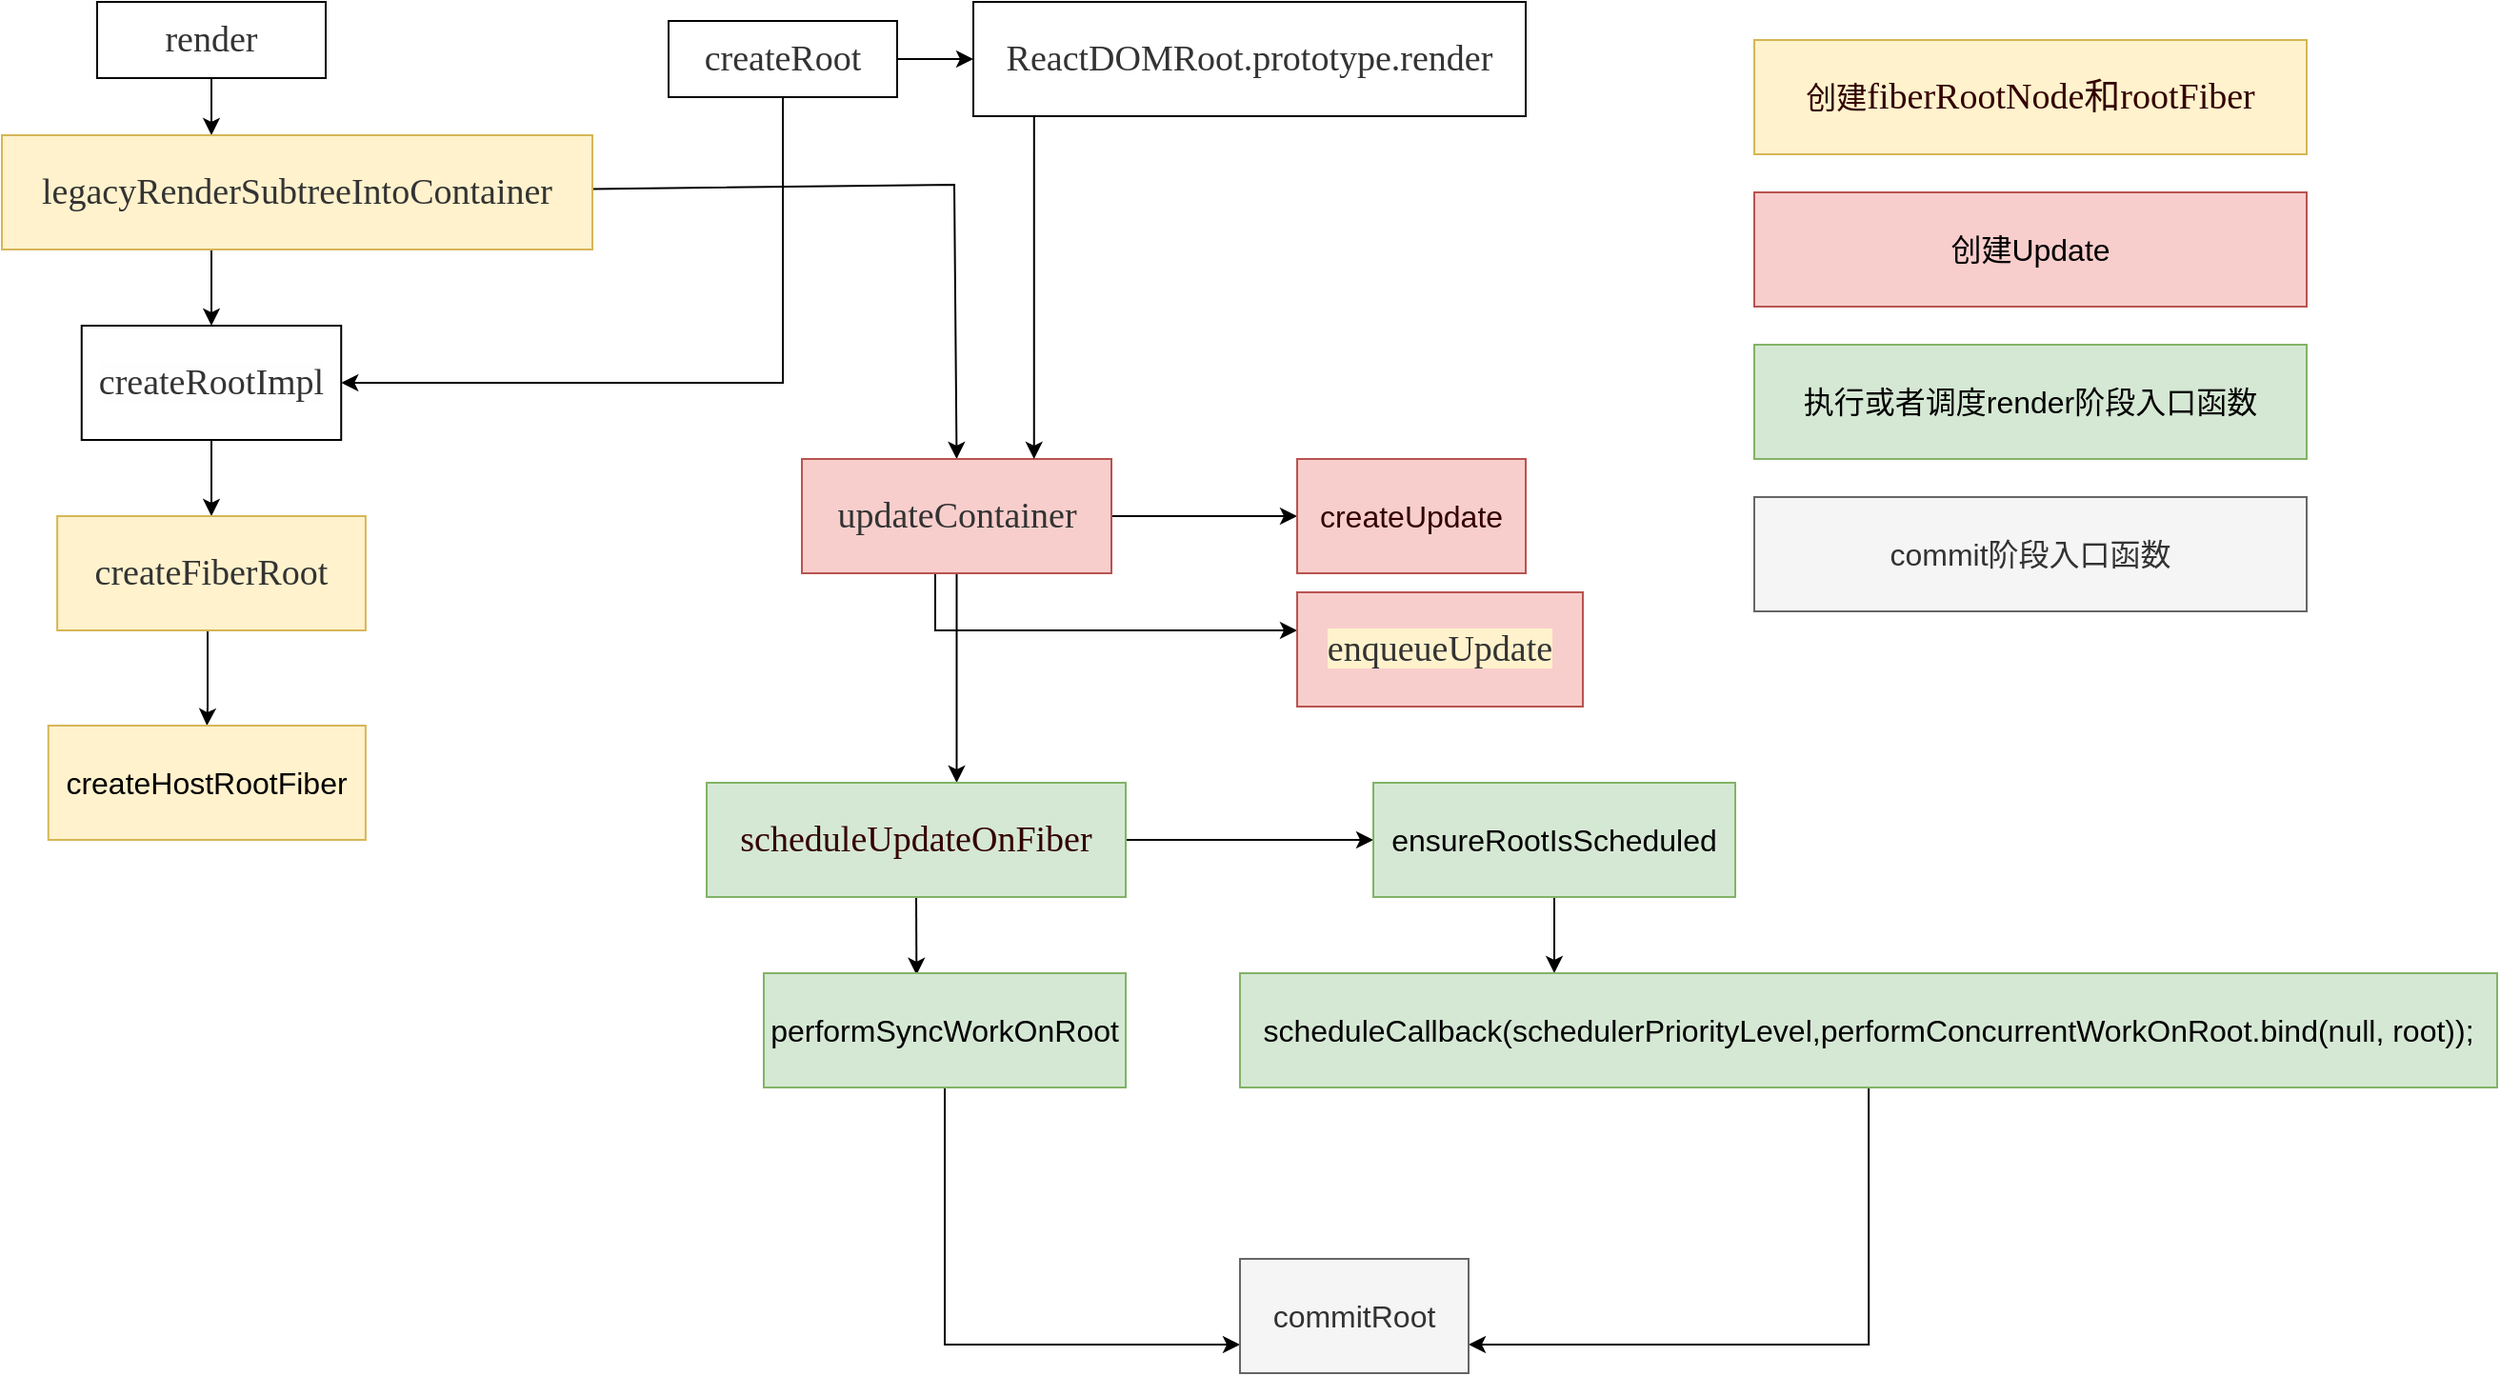 <mxfile version="14.0.1" type="github" pages="5">
  <diagram id="T-0TTRabOmarUsiCqBks" name="Page-1">
    <mxGraphModel dx="1671" dy="945" grid="1" gridSize="10" guides="1" tooltips="1" connect="1" arrows="1" fold="1" page="1" pageScale="1" pageWidth="827" pageHeight="1169" math="0" shadow="0">
      <root>
        <mxCell id="0" />
        <mxCell id="1" parent="0" />
        <mxCell id="knxrKgOrFJBOttm7FoQy-13" value="" style="edgeStyle=orthogonalEdgeStyle;rounded=0;orthogonalLoop=1;jettySize=auto;html=1;" parent="1" source="knxrKgOrFJBOttm7FoQy-11" target="knxrKgOrFJBOttm7FoQy-12" edge="1">
          <mxGeometry relative="1" as="geometry">
            <Array as="points">
              <mxPoint x="180" y="60" />
              <mxPoint x="180" y="60" />
            </Array>
          </mxGeometry>
        </mxCell>
        <mxCell id="knxrKgOrFJBOttm7FoQy-11" value="&lt;span style=&quot;color: rgb(51 , 51 , 51) ; font-family: &amp;#34;vollkorn&amp;#34; , &amp;#34;palatino&amp;#34; , &amp;#34;times&amp;#34; ; font-size: 19px ; text-align: justify ; background-color: rgb(255 , 255 , 255)&quot;&gt;render&lt;/span&gt;" style="rounded=0;whiteSpace=wrap;html=1;" parent="1" vertex="1">
          <mxGeometry x="120" y="10" width="120" height="40" as="geometry" />
        </mxCell>
        <mxCell id="knxrKgOrFJBOttm7FoQy-15" value="" style="edgeStyle=orthogonalEdgeStyle;rounded=0;orthogonalLoop=1;jettySize=auto;html=1;entryX=0.5;entryY=0;entryDx=0;entryDy=0;" parent="1" source="knxrKgOrFJBOttm7FoQy-12" target="knxrKgOrFJBOttm7FoQy-20" edge="1">
          <mxGeometry relative="1" as="geometry">
            <Array as="points">
              <mxPoint x="180" y="170" />
              <mxPoint x="180" y="170" />
            </Array>
            <mxPoint x="130" y="170" as="targetPoint" />
          </mxGeometry>
        </mxCell>
        <mxCell id="hX8fILmPGgHoR9EGwCuq-1" style="edgeStyle=none;rounded=0;orthogonalLoop=1;jettySize=auto;html=1;entryX=0.5;entryY=0;entryDx=0;entryDy=0;strokeWidth=1;fontSize=16;fontColor=#6666FF;" edge="1" parent="1" source="knxrKgOrFJBOttm7FoQy-12" target="knxrKgOrFJBOttm7FoQy-25">
          <mxGeometry relative="1" as="geometry">
            <Array as="points">
              <mxPoint x="570" y="106" />
            </Array>
          </mxGeometry>
        </mxCell>
        <mxCell id="knxrKgOrFJBOttm7FoQy-12" value="&lt;span style=&quot;color: rgb(51 , 51 , 51) ; font-family: &amp;#34;vollkorn&amp;#34; , &amp;#34;palatino&amp;#34; , &amp;#34;times&amp;#34; ; font-size: 19px ; text-align: justify ; background-color: rgb(255 , 242 , 204)&quot;&gt;legacyRenderSubtreeIntoContainer&lt;/span&gt;" style="whiteSpace=wrap;html=1;rounded=0;fillColor=#fff2cc;strokeColor=#d6b656;" parent="1" vertex="1">
          <mxGeometry x="70" y="80" width="310" height="60" as="geometry" />
        </mxCell>
        <mxCell id="tFmDYBe74tG5leE996ub-2" style="edgeStyle=none;rounded=0;orthogonalLoop=1;jettySize=auto;html=1;strokeWidth=1;fontSize=16;fontColor=#6666FF;exitX=0.5;exitY=1;exitDx=0;exitDy=0;entryX=0.5;entryY=0;entryDx=0;entryDy=0;" edge="1" parent="1" source="knxrKgOrFJBOttm7FoQy-20" target="knxrKgOrFJBOttm7FoQy-22">
          <mxGeometry relative="1" as="geometry">
            <mxPoint x="170" y="300" as="sourcePoint" />
            <mxPoint x="174" y="370" as="targetPoint" />
            <Array as="points" />
          </mxGeometry>
        </mxCell>
        <mxCell id="knxrKgOrFJBOttm7FoQy-20" value="&lt;span style=&quot;color: rgb(51, 51, 51); font-family: vollkorn, palatino, times; font-size: 19px; font-style: normal; font-weight: normal; letter-spacing: normal; text-align: justify; text-indent: 0px; text-transform: none; word-spacing: 0px; background-color: rgb(254, 254, 254); text-decoration: none; display: inline; float: none;&quot;&gt;createRootImpl&lt;/span&gt;" style="whiteSpace=wrap;html=1;rounded=0;" parent="1" vertex="1">
          <mxGeometry x="111.87" y="180" width="136.25" height="60" as="geometry" />
        </mxCell>
        <mxCell id="pNXK3rBJTafSsgdG6akQ-2" value="" style="edgeStyle=orthogonalEdgeStyle;rounded=0;orthogonalLoop=1;jettySize=auto;html=1;entryX=0.5;entryY=0;entryDx=0;entryDy=0;" edge="1" parent="1" source="knxrKgOrFJBOttm7FoQy-22" target="pNXK3rBJTafSsgdG6akQ-1">
          <mxGeometry relative="1" as="geometry">
            <mxPoint x="118.358" y="410" as="sourcePoint" />
            <Array as="points">
              <mxPoint x="178" y="380" />
              <mxPoint x="178" y="380" />
            </Array>
          </mxGeometry>
        </mxCell>
        <mxCell id="knxrKgOrFJBOttm7FoQy-22" value="&lt;span style=&quot;color: rgb(51 , 51 , 51) ; font-family: &amp;#34;vollkorn&amp;#34; , &amp;#34;palatino&amp;#34; , &amp;#34;times&amp;#34; ; font-size: 19px ; text-align: justify ; background-color: rgb(255 , 242 , 204)&quot;&gt;createFiberRoot&lt;/span&gt;" style="whiteSpace=wrap;html=1;rounded=0;fillColor=#fff2cc;strokeColor=#d6b656;" parent="1" vertex="1">
          <mxGeometry x="99.06" y="280" width="161.88" height="60" as="geometry" />
        </mxCell>
        <mxCell id="knxrKgOrFJBOttm7FoQy-28" value="" style="edgeStyle=orthogonalEdgeStyle;rounded=0;orthogonalLoop=1;jettySize=auto;html=1;" parent="1" source="knxrKgOrFJBOttm7FoQy-25" target="knxrKgOrFJBOttm7FoQy-27" edge="1">
          <mxGeometry relative="1" as="geometry">
            <Array as="points">
              <mxPoint x="560" y="340" />
            </Array>
          </mxGeometry>
        </mxCell>
        <mxCell id="knxrKgOrFJBOttm7FoQy-33" value="" style="edgeStyle=orthogonalEdgeStyle;rounded=0;orthogonalLoop=1;jettySize=auto;html=1;" parent="1" source="knxrKgOrFJBOttm7FoQy-25" target="knxrKgOrFJBOttm7FoQy-32" edge="1">
          <mxGeometry relative="1" as="geometry">
            <Array as="points">
              <mxPoint x="540" y="420" />
            </Array>
          </mxGeometry>
        </mxCell>
        <mxCell id="hX8fILmPGgHoR9EGwCuq-4" style="edgeStyle=none;rounded=0;orthogonalLoop=1;jettySize=auto;html=1;entryX=0;entryY=0.5;entryDx=0;entryDy=0;strokeWidth=1;fontSize=16;fontColor=#6666FF;" edge="1" parent="1" source="knxrKgOrFJBOttm7FoQy-25" target="hX8fILmPGgHoR9EGwCuq-3">
          <mxGeometry relative="1" as="geometry" />
        </mxCell>
        <mxCell id="knxrKgOrFJBOttm7FoQy-25" value="&lt;span style=&quot;color: rgb(51 , 51 , 51) ; font-family: &amp;#34;vollkorn&amp;#34; , &amp;#34;palatino&amp;#34; , &amp;#34;times&amp;#34; ; font-size: 19px ; font-style: normal ; font-weight: normal ; letter-spacing: normal ; text-align: justify ; text-indent: 0px ; text-transform: none ; word-spacing: 0px ; text-decoration: none ; display: inline ; float: none ; background-color: rgb(248 , 206 , 204)&quot;&gt;updateContainer&lt;/span&gt;" style="whiteSpace=wrap;html=1;rounded=0;fillColor=#f8cecc;strokeColor=#b85450;" parent="1" vertex="1">
          <mxGeometry x="490" y="250" width="162.5" height="60" as="geometry" />
        </mxCell>
        <mxCell id="knxrKgOrFJBOttm7FoQy-27" value="&lt;span style=&quot;color: rgb(51 , 51 , 51) ; font-family: &amp;#34;vollkorn&amp;#34; , &amp;#34;palatino&amp;#34; , &amp;#34;times&amp;#34; ; font-size: 19px ; text-align: justify ; background-color: rgb(255 , 242 , 204)&quot;&gt;enqueueUpdate&lt;/span&gt;" style="whiteSpace=wrap;html=1;rounded=0;fillColor=#f8cecc;strokeColor=#b85450;" parent="1" vertex="1">
          <mxGeometry x="750" y="320" width="150" height="60" as="geometry" />
        </mxCell>
        <mxCell id="knxrKgOrFJBOttm7FoQy-36" value="" style="edgeStyle=orthogonalEdgeStyle;rounded=0;orthogonalLoop=1;jettySize=auto;html=1;" parent="1" source="knxrKgOrFJBOttm7FoQy-30" target="knxrKgOrFJBOttm7FoQy-35" edge="1">
          <mxGeometry relative="1" as="geometry" />
        </mxCell>
        <mxCell id="tFmDYBe74tG5leE996ub-5" style="edgeStyle=none;rounded=0;orthogonalLoop=1;jettySize=auto;html=1;strokeWidth=1;fontSize=16;fontColor=#6666FF;entryX=1;entryY=0.5;entryDx=0;entryDy=0;" edge="1" parent="1" source="knxrKgOrFJBOttm7FoQy-30" target="knxrKgOrFJBOttm7FoQy-20">
          <mxGeometry relative="1" as="geometry">
            <mxPoint x="560.94" y="40" as="targetPoint" />
            <Array as="points">
              <mxPoint x="480" y="210" />
            </Array>
          </mxGeometry>
        </mxCell>
        <mxCell id="knxrKgOrFJBOttm7FoQy-30" value="&lt;span style=&quot;color: rgb(51 , 51 , 51) ; font-family: &amp;#34;vollkorn&amp;#34; , &amp;#34;palatino&amp;#34; , &amp;#34;times&amp;#34; ; font-size: 19px ; text-align: justify ; background-color: rgb(255 , 255 , 255)&quot;&gt;createRoot&lt;/span&gt;" style="rounded=0;whiteSpace=wrap;html=1;" parent="1" vertex="1">
          <mxGeometry x="420" y="20" width="120" height="40" as="geometry" />
        </mxCell>
        <mxCell id="zcelUr1XZiUG5QZzuq9t-4" value="" style="edgeStyle=orthogonalEdgeStyle;rounded=0;orthogonalLoop=1;jettySize=auto;html=1;" edge="1" parent="1" source="knxrKgOrFJBOttm7FoQy-32" target="zcelUr1XZiUG5QZzuq9t-3">
          <mxGeometry relative="1" as="geometry" />
        </mxCell>
        <mxCell id="eJVErmZc-hzEECCzXBHc-2" style="edgeStyle=none;rounded=0;orthogonalLoop=1;jettySize=auto;html=1;exitX=0.5;exitY=1;exitDx=0;exitDy=0;entryX=0.422;entryY=0.015;entryDx=0;entryDy=0;entryPerimeter=0;strokeWidth=1;fontSize=16;fontColor=#6666FF;" edge="1" parent="1" source="knxrKgOrFJBOttm7FoQy-32" target="zcelUr1XZiUG5QZzuq9t-1">
          <mxGeometry relative="1" as="geometry" />
        </mxCell>
        <mxCell id="knxrKgOrFJBOttm7FoQy-32" value="&lt;span style=&quot;font-family: &amp;#34;vollkorn&amp;#34; , &amp;#34;palatino&amp;#34; , &amp;#34;times&amp;#34; ; font-size: 19px ; text-align: justify ; background-color: rgb(213 , 232 , 212)&quot;&gt;&lt;font color=&quot;#330000&quot;&gt;scheduleUpdateOnFiber&lt;/font&gt;&lt;/span&gt;" style="whiteSpace=wrap;html=1;rounded=0;fillColor=#d5e8d4;strokeColor=#82b366;" parent="1" vertex="1">
          <mxGeometry x="440" y="420" width="220" height="60" as="geometry" />
        </mxCell>
        <mxCell id="knxrKgOrFJBOttm7FoQy-37" style="edgeStyle=orthogonalEdgeStyle;rounded=0;orthogonalLoop=1;jettySize=auto;html=1;exitX=0.5;exitY=1;exitDx=0;exitDy=0;entryX=0.75;entryY=0;entryDx=0;entryDy=0;" parent="1" source="knxrKgOrFJBOttm7FoQy-35" target="knxrKgOrFJBOttm7FoQy-25" edge="1">
          <mxGeometry relative="1" as="geometry">
            <Array as="points">
              <mxPoint x="612" y="60" />
            </Array>
          </mxGeometry>
        </mxCell>
        <mxCell id="knxrKgOrFJBOttm7FoQy-35" value="&lt;span style=&quot;color: rgb(51 , 51 , 51) ; font-family: &amp;#34;vollkorn&amp;#34; , &amp;#34;palatino&amp;#34; , &amp;#34;times&amp;#34; ; font-size: 19px ; text-align: justify ; background-color: rgb(255 , 255 , 255)&quot;&gt;ReactDOMRoot.prototype.render&lt;/span&gt;" style="whiteSpace=wrap;html=1;rounded=0;" parent="1" vertex="1">
          <mxGeometry x="580" y="10" width="290" height="60" as="geometry" />
        </mxCell>
        <mxCell id="eJVErmZc-hzEECCzXBHc-3" style="edgeStyle=none;rounded=0;orthogonalLoop=1;jettySize=auto;html=1;exitX=0.5;exitY=1;exitDx=0;exitDy=0;entryX=0;entryY=0.75;entryDx=0;entryDy=0;strokeWidth=1;fontSize=16;fontColor=#6666FF;" edge="1" parent="1" source="zcelUr1XZiUG5QZzuq9t-1" target="ZMsa30t6QSJrFQnUyyV0-1">
          <mxGeometry relative="1" as="geometry">
            <Array as="points">
              <mxPoint x="565" y="715" />
            </Array>
          </mxGeometry>
        </mxCell>
        <mxCell id="zcelUr1XZiUG5QZzuq9t-1" value="&lt;font style=&quot;font-size: 16px&quot;&gt;performSyncWorkOnRoot&lt;/font&gt;" style="whiteSpace=wrap;html=1;rounded=0;fillColor=#d5e8d4;strokeColor=#82b366;" vertex="1" parent="1">
          <mxGeometry x="470" y="520" width="190" height="60" as="geometry" />
        </mxCell>
        <mxCell id="eJVErmZc-hzEECCzXBHc-1" style="edgeStyle=none;rounded=0;orthogonalLoop=1;jettySize=auto;html=1;entryX=0.25;entryY=0;entryDx=0;entryDy=0;strokeWidth=1;fontSize=16;fontColor=#6666FF;" edge="1" parent="1" source="zcelUr1XZiUG5QZzuq9t-3" target="zcelUr1XZiUG5QZzuq9t-5">
          <mxGeometry relative="1" as="geometry" />
        </mxCell>
        <mxCell id="zcelUr1XZiUG5QZzuq9t-3" value="&lt;font style=&quot;font-size: 16px&quot;&gt;ensureRootIsScheduled&lt;/font&gt;" style="whiteSpace=wrap;html=1;rounded=0;fillColor=#d5e8d4;strokeColor=#82b366;" vertex="1" parent="1">
          <mxGeometry x="790" y="420" width="190" height="60" as="geometry" />
        </mxCell>
        <mxCell id="ZMsa30t6QSJrFQnUyyV0-3" style="edgeStyle=orthogonalEdgeStyle;rounded=0;orthogonalLoop=1;jettySize=auto;html=1;entryX=1;entryY=0.75;entryDx=0;entryDy=0;" edge="1" parent="1" target="ZMsa30t6QSJrFQnUyyV0-1">
          <mxGeometry relative="1" as="geometry">
            <mxPoint x="1050.059" y="580" as="sourcePoint" />
            <Array as="points">
              <mxPoint x="1050" y="715" />
            </Array>
          </mxGeometry>
        </mxCell>
        <mxCell id="zcelUr1XZiUG5QZzuq9t-5" value="&lt;font style=&quot;font-size: 16px&quot;&gt;scheduleCallback(schedulerPriorityLevel,performConcurrentWorkOnRoot.bind(null, root));&lt;/font&gt;" style="whiteSpace=wrap;html=1;rounded=0;fillColor=#d5e8d4;strokeColor=#82b366;" vertex="1" parent="1">
          <mxGeometry x="720" y="520" width="660" height="60" as="geometry" />
        </mxCell>
        <mxCell id="pNXK3rBJTafSsgdG6akQ-1" value="&lt;font style=&quot;font-size: 16px&quot;&gt;createHostRootFiber&lt;/font&gt;" style="whiteSpace=wrap;html=1;rounded=0;fillColor=#fff2cc;strokeColor=#d6b656;" vertex="1" parent="1">
          <mxGeometry x="94.38" y="390" width="166.56" height="60" as="geometry" />
        </mxCell>
        <mxCell id="ZMsa30t6QSJrFQnUyyV0-1" value="&lt;font style=&quot;font-size: 16px&quot;&gt;commitRoot&lt;/font&gt;" style="whiteSpace=wrap;html=1;rounded=0;fillColor=#f5f5f5;strokeColor=#666666;fontColor=#333333;" vertex="1" parent="1">
          <mxGeometry x="720" y="670" width="120" height="60" as="geometry" />
        </mxCell>
        <mxCell id="hX8fILmPGgHoR9EGwCuq-3" value="&lt;font color=&quot;#330000&quot;&gt;createUpdate&lt;/font&gt;" style="rounded=0;whiteSpace=wrap;html=1;strokeWidth=1;fontSize=16;fillColor=#f8cecc;strokeColor=#b85450;" vertex="1" parent="1">
          <mxGeometry x="750" y="250" width="120" height="60" as="geometry" />
        </mxCell>
        <mxCell id="eJVErmZc-hzEECCzXBHc-5" value="&lt;font color=&quot;#330000&quot; style=&quot;background-color: rgb(255 , 242 , 204)&quot;&gt;创建&lt;span style=&quot;font-family: &amp;#34;vollkorn&amp;#34; , &amp;#34;palatino&amp;#34; , &amp;#34;times&amp;#34; ; font-size: 19px ; text-align: justify&quot;&gt;fiberRootNode和&lt;/span&gt;&lt;span style=&quot;font-family: &amp;#34;vollkorn&amp;#34; , &amp;#34;palatino&amp;#34; , &amp;#34;times&amp;#34; ; font-size: 19px ; text-align: justify&quot;&gt;rootFiber&lt;/span&gt;&lt;/font&gt;" style="rounded=0;whiteSpace=wrap;html=1;strokeWidth=1;fontSize=16;fillColor=#fff2cc;strokeColor=#d6b656;" vertex="1" parent="1">
          <mxGeometry x="990" y="30" width="290" height="60" as="geometry" />
        </mxCell>
        <mxCell id="eJVErmZc-hzEECCzXBHc-6" value="创建Update" style="rounded=0;whiteSpace=wrap;html=1;strokeWidth=1;fontSize=16;fillColor=#f8cecc;strokeColor=#b85450;" vertex="1" parent="1">
          <mxGeometry x="990" y="110" width="290" height="60" as="geometry" />
        </mxCell>
        <mxCell id="eJVErmZc-hzEECCzXBHc-9" value="&lt;font style=&quot;font-size: 16px&quot;&gt;commit阶段入口函数&lt;/font&gt;" style="whiteSpace=wrap;html=1;rounded=0;fillColor=#f5f5f5;strokeColor=#666666;fontColor=#333333;" vertex="1" parent="1">
          <mxGeometry x="990" y="270" width="290" height="60" as="geometry" />
        </mxCell>
        <mxCell id="eJVErmZc-hzEECCzXBHc-10" value="&lt;span style=&quot;font-size: 16px&quot;&gt;执行或者调度render阶段入口函数&lt;/span&gt;" style="whiteSpace=wrap;html=1;rounded=0;fillColor=#d5e8d4;strokeColor=#82b366;" vertex="1" parent="1">
          <mxGeometry x="990" y="190" width="290" height="60" as="geometry" />
        </mxCell>
      </root>
    </mxGraphModel>
  </diagram>
  <diagram id="I2QeTn85nPj7NLiVw9hx" name="Page-2">
    <mxGraphModel dx="2247" dy="1972" grid="1" gridSize="10" guides="1" tooltips="1" connect="1" arrows="1" fold="1" page="1" pageScale="1" pageWidth="827" pageHeight="1169" math="0" shadow="0">
      <root>
        <mxCell id="XqVWHYIMarAri33oOuAz-0" />
        <mxCell id="XqVWHYIMarAri33oOuAz-1" parent="XqVWHYIMarAri33oOuAz-0" />
        <mxCell id="WqtkJ0UClnYk493TSoWW-2" value="" style="edgeStyle=orthogonalEdgeStyle;rounded=0;orthogonalLoop=1;jettySize=auto;html=1;" parent="XqVWHYIMarAri33oOuAz-1" source="WqtkJ0UClnYk493TSoWW-0" target="WqtkJ0UClnYk493TSoWW-1" edge="1">
          <mxGeometry relative="1" as="geometry" />
        </mxCell>
        <mxCell id="WqtkJ0UClnYk493TSoWW-0" value="&lt;pre class=&quot;language-sh&quot; style=&quot;background: transparent ; font-family: &amp;#34;consolas&amp;#34; , &amp;#34;monaco&amp;#34; , &amp;#34;andale mono&amp;#34; , &amp;#34;ubuntu mono&amp;#34; , monospace ; font-size: 16px ; text-align: left ; word-spacing: 0px ; word-break: normal ; overflow-wrap: normal ; line-height: 1.4 ; padding: 1.25rem 1.5rem ; margin: 0.85rem 0px ; overflow: auto ; border-radius: 6px ; position: relative ; z-index: 1 ; font-style: normal ; font-weight: 400 ; letter-spacing: normal ; text-indent: 0px ; text-transform: none&quot;&gt;&lt;pre class=&quot;language-sh&quot; style=&quot;background: transparent ; font-family: &amp;#34;consolas&amp;#34; , &amp;#34;monaco&amp;#34; , &amp;#34;andale mono&amp;#34; , &amp;#34;ubuntu mono&amp;#34; , monospace ; word-break: normal ; overflow-wrap: normal ; line-height: 1.4 ; padding: 1.25rem 1.5rem ; margin-top: 0.85rem ; margin-bottom: 0.85rem ; overflow: auto ; border-radius: 6px ; position: relative ; z-index: 1&quot;&gt;&lt;code style=&quot;padding: 0px ; margin: 0px ; background-color: transparent ; border-radius: 0px&quot;&gt;createRootImpl（&lt;font color=&quot;#330000&quot; style=&quot;font-size: 16px&quot;&gt;创建&lt;/font&gt;&lt;/code&gt;fiberRootNode、rootFiber）&lt;/pre&gt;&lt;/pre&gt;" style="rounded=0;whiteSpace=wrap;html=1;fillColor=#FFFFFF;" parent="XqVWHYIMarAri33oOuAz-1" vertex="1">
          <mxGeometry x="-135" y="10" width="750" height="60" as="geometry" />
        </mxCell>
        <mxCell id="WqtkJ0UClnYk493TSoWW-4" value="" style="edgeStyle=orthogonalEdgeStyle;rounded=0;orthogonalLoop=1;jettySize=auto;html=1;" parent="XqVWHYIMarAri33oOuAz-1" source="WqtkJ0UClnYk493TSoWW-1" target="WqtkJ0UClnYk493TSoWW-3" edge="1">
          <mxGeometry relative="1" as="geometry" />
        </mxCell>
        <mxCell id="WqtkJ0UClnYk493TSoWW-1" value="&lt;span style=&quot;color: rgb(51 , 51 , 51) ; font-family: &amp;#34;vollkorn&amp;#34; , &amp;#34;palatino&amp;#34; , &amp;#34;times&amp;#34; ; font-size: 19px ; text-align: justify ; background-color: rgb(254 , 254 , 254)&quot;&gt;updateContainer&lt;code style=&quot;background-color: transparent ; text-align: left ; color: rgb(0 , 0 , 0) ; padding: 0px ; margin: 0px ; font-size: 0.85em ; border-radius: 0px&quot;&gt;&lt;font color=&quot;#330000&quot;&gt;(&lt;/font&gt;&lt;/code&gt;&lt;span style=&quot;background-color: transparent ; font-family: &amp;#34;consolas&amp;#34; , &amp;#34;monaco&amp;#34; , &amp;#34;andale mono&amp;#34; , &amp;#34;ubuntu mono&amp;#34; , monospace ; font-size: 16px ; text-align: left ; color: rgb(0 , 0 , 0)&quot;&gt;创建Update对象 保存在updateQueue环状链表中)&lt;/span&gt;&lt;br&gt;&lt;/span&gt;" style="whiteSpace=wrap;html=1;rounded=0;fillColor=#FFFFFF;" parent="XqVWHYIMarAri33oOuAz-1" vertex="1">
          <mxGeometry x="-30" y="120" width="540" height="60" as="geometry" />
        </mxCell>
        <mxCell id="WqtkJ0UClnYk493TSoWW-7" value="" style="edgeStyle=orthogonalEdgeStyle;rounded=0;orthogonalLoop=1;jettySize=auto;html=1;" parent="XqVWHYIMarAri33oOuAz-1" source="WqtkJ0UClnYk493TSoWW-3" target="WqtkJ0UClnYk493TSoWW-6" edge="1">
          <mxGeometry relative="1" as="geometry" />
        </mxCell>
        <mxCell id="WqtkJ0UClnYk493TSoWW-3" value="&lt;div style=&quot;text-align: left ; font-size: 16px&quot;&gt;&lt;font color=&quot;#330000&quot; style=&quot;font-size: 16px&quot;&gt;&lt;span style=&quot;font-family: &amp;#34;vollkorn&amp;#34; , &amp;#34;palatino&amp;#34; , &amp;#34;times&amp;#34; ; text-align: justify ; background-color: rgb(254 , 254 , 254)&quot;&gt;sc&lt;/span&gt;&lt;span style=&quot;font-family: &amp;#34;vollkorn&amp;#34; , &amp;#34;palatino&amp;#34; , &amp;#34;times&amp;#34; ; text-align: justify ; background-color: rgb(254 , 254 , 254)&quot;&gt;h&lt;/span&gt;&lt;span style=&quot;font-family: &amp;#34;vollkorn&amp;#34; , &amp;#34;palatino&amp;#34; , &amp;#34;times&amp;#34; ; text-align: justify ; background-color: rgb(254 , 254 , 254)&quot;&gt;e&lt;/span&gt;&lt;span style=&quot;font-family: &amp;#34;vollkorn&amp;#34; , &amp;#34;palatino&amp;#34; , &amp;#34;times&amp;#34; ; text-align: justify ; background-color: rgb(254 , 254 , 254)&quot;&gt;du&lt;/span&gt;&lt;span style=&quot;font-family: &amp;#34;vollkorn&amp;#34; , &amp;#34;palatino&amp;#34; , &amp;#34;times&amp;#34; ; text-align: justify ; background-color: rgb(254 , 254 , 254)&quot;&gt;leUpdateOnFiber&lt;/span&gt;&lt;span style=&quot;text-align: justify ; background-color: rgb(254 , 254 , 254)&quot;&gt;&lt;font face=&quot;monospace&quot; style=&quot;font-size: 16px&quot;&gt;（在Fiber中调度update）&lt;/font&gt;&lt;/span&gt;&lt;/font&gt;&lt;/div&gt;&lt;div style=&quot;text-align: left ; font-size: 16px&quot;&gt;&lt;span style=&quot;background-color: transparent&quot;&gt;&lt;font color=&quot;#330000&quot; style=&quot;font-size: 16px&quot;&gt;ensureRootIsScheduled（调度根节点）&lt;/font&gt;&lt;/span&gt;&lt;/div&gt;" style="whiteSpace=wrap;html=1;rounded=0;fillColor=#FFFFFF;" parent="XqVWHYIMarAri33oOuAz-1" vertex="1">
          <mxGeometry x="-81.25" y="250" width="642.5" height="60" as="geometry" />
        </mxCell>
        <mxCell id="WqtkJ0UClnYk493TSoWW-9" value="" style="edgeStyle=orthogonalEdgeStyle;rounded=0;orthogonalLoop=1;jettySize=auto;html=1;" parent="XqVWHYIMarAri33oOuAz-1" source="WqtkJ0UClnYk493TSoWW-6" target="WqtkJ0UClnYk493TSoWW-8" edge="1">
          <mxGeometry relative="1" as="geometry" />
        </mxCell>
        <mxCell id="WqtkJ0UClnYk493TSoWW-6" value="&lt;pre class=&quot;language-sh&quot; style=&quot;background: transparent ; font-family: &amp;#34;consolas&amp;#34; , &amp;#34;monaco&amp;#34; , &amp;#34;andale mono&amp;#34; , &amp;#34;ubuntu mono&amp;#34; , monospace ; font-size: 16px ; text-align: left ; word-break: normal ; overflow-wrap: normal ; line-height: 1.4 ; padding: 1.25rem 1.5rem ; margin-top: 0.85rem ; margin-bottom: 0.85rem ; overflow: auto ; border-radius: 6px ; position: relative ; z-index: 1&quot;&gt;&lt;font color=&quot;#330000&quot;&gt;&lt;code style=&quot;padding: 0px ; margin: 0px ; background-color: transparent ; border-radius: 0px&quot;&gt;&lt;font style=&quot;font-size: 16px&quot;&gt;&lt;span class=&quot;token variable&quot;&gt;performSyncWorkOnRoot | &lt;/span&gt;&lt;span class=&quot;token variable&quot;&gt;performConcurrentWorkOnRoot (&lt;/span&gt;&lt;/font&gt;&lt;/code&gt;render阶段)&lt;/font&gt;&lt;/pre&gt;" style="whiteSpace=wrap;html=1;rounded=0;fillColor=#FFFFFF;" parent="XqVWHYIMarAri33oOuAz-1" vertex="1">
          <mxGeometry x="-115" y="390" width="710" height="60" as="geometry" />
        </mxCell>
        <mxCell id="WqtkJ0UClnYk493TSoWW-8" value="&lt;pre class=&quot;language-sh&quot; style=&quot;background: transparent ; font-family: &amp;#34;consolas&amp;#34; , &amp;#34;monaco&amp;#34; , &amp;#34;andale mono&amp;#34; , &amp;#34;ubuntu mono&amp;#34; , monospace ; font-size: 16px ; text-align: left ; word-break: normal ; overflow-wrap: normal ; line-height: 1.4 ; padding: 1.25rem 1.5rem ; margin-top: 0.85rem ; margin-bottom: 0.85rem ; overflow: auto ; border-radius: 6px ; position: relative ; z-index: 1&quot;&gt;&lt;font color=&quot;#330000&quot;&gt;&lt;code style=&quot;padding: 0px ; margin: 0px ; background-color: transparent ; border-radius: 0px&quot;&gt;&lt;span class=&quot;token variable&quot;&gt;&lt;font style=&quot;font-size: 16px&quot;&gt;commitRoot（&lt;/font&gt;&lt;/span&gt;&lt;/code&gt;commit阶段）&lt;/font&gt;&lt;/pre&gt;" style="whiteSpace=wrap;html=1;rounded=0;fillColor=#FFFFFF;" parent="XqVWHYIMarAri33oOuAz-1" vertex="1">
          <mxGeometry x="110" y="530" width="260" height="60" as="geometry" />
        </mxCell>
      </root>
    </mxGraphModel>
  </diagram>
  <diagram id="AKlRvEp3978I-dRj6WrD" name="Page-3">
    <mxGraphModel dx="1420" dy="803" grid="1" gridSize="10" guides="1" tooltips="1" connect="1" arrows="1" fold="1" page="1" pageScale="1" pageWidth="827" pageHeight="1169" math="0" shadow="0">
      <root>
        <mxCell id="CxsiBZp---OUuzThcZeD-0" />
        <mxCell id="CxsiBZp---OUuzThcZeD-1" parent="CxsiBZp---OUuzThcZeD-0" />
        <mxCell id="CxsiBZp---OUuzThcZeD-2" value="&lt;font style=&quot;font-size: 16px&quot;&gt;FiberRootNode&lt;/font&gt;" style="rounded=0;whiteSpace=wrap;html=1;" vertex="1" parent="CxsiBZp---OUuzThcZeD-1">
          <mxGeometry x="190" y="200" width="120" height="60" as="geometry" />
        </mxCell>
        <mxCell id="CxsiBZp---OUuzThcZeD-3" value="&lt;font style=&quot;font-size: 16px&quot;&gt;rootFiber&lt;/font&gt;" style="rounded=0;whiteSpace=wrap;html=1;" vertex="1" parent="CxsiBZp---OUuzThcZeD-1">
          <mxGeometry x="100" y="370" width="120" height="60" as="geometry" />
        </mxCell>
        <mxCell id="CxsiBZp---OUuzThcZeD-4" value="" style="endArrow=classic;startArrow=classic;html=1;entryX=0.5;entryY=1;entryDx=0;entryDy=0;exitX=0.5;exitY=0;exitDx=0;exitDy=0;" edge="1" parent="CxsiBZp---OUuzThcZeD-1" source="CxsiBZp---OUuzThcZeD-3" target="CxsiBZp---OUuzThcZeD-2">
          <mxGeometry width="50" height="50" relative="1" as="geometry">
            <mxPoint x="160" y="360" as="sourcePoint" />
            <mxPoint x="210" y="310" as="targetPoint" />
          </mxGeometry>
        </mxCell>
        <mxCell id="CxsiBZp---OUuzThcZeD-7" value="&lt;font style=&quot;font-size: 16px&quot; color=&quot;#7aafff&quot;&gt;current&lt;/font&gt;" style="edgeLabel;html=1;align=center;verticalAlign=middle;resizable=0;points=[];" vertex="1" connectable="0" parent="CxsiBZp---OUuzThcZeD-4">
          <mxGeometry x="-0.022" y="-1" relative="1" as="geometry">
            <mxPoint x="-45.1" y="-6.46" as="offset" />
          </mxGeometry>
        </mxCell>
        <mxCell id="CxsiBZp---OUuzThcZeD-8" value="&lt;font style=&quot;font-size: 16px&quot; color=&quot;#7aafff&quot;&gt;stateNode&lt;/font&gt;" style="text;html=1;align=center;verticalAlign=middle;resizable=0;points=[];autosize=1;" vertex="1" parent="CxsiBZp---OUuzThcZeD-1">
          <mxGeometry x="230" y="300" width="90" height="20" as="geometry" />
        </mxCell>
      </root>
    </mxGraphModel>
  </diagram>
  <diagram id="pQ9U5Khi-AmOMjb4uVF4" name="Page-4">
    <mxGraphModel dx="1420" dy="803" grid="1" gridSize="10" guides="1" tooltips="1" connect="1" arrows="1" fold="1" page="1" pageScale="1" pageWidth="827" pageHeight="1169" math="0" shadow="0">
      <root>
        <mxCell id="5vNLGimK3uI5iIIYFMMe-0" />
        <mxCell id="5vNLGimK3uI5iIIYFMMe-1" parent="5vNLGimK3uI5iIIYFMMe-0" />
        <mxCell id="5vNLGimK3uI5iIIYFMMe-9" value="" style="edgeStyle=none;rounded=0;orthogonalLoop=1;jettySize=auto;html=1;strokeWidth=1;" edge="1" parent="5vNLGimK3uI5iIIYFMMe-1">
          <mxGeometry relative="1" as="geometry">
            <mxPoint x="210" y="280" as="sourcePoint" />
            <mxPoint x="210" y="370" as="targetPoint" />
          </mxGeometry>
        </mxCell>
        <mxCell id="5vNLGimK3uI5iIIYFMMe-35" style="edgeStyle=none;rounded=0;orthogonalLoop=1;jettySize=auto;html=1;exitX=0.75;exitY=0;exitDx=0;exitDy=0;entryX=0.75;entryY=1;entryDx=0;entryDy=0;strokeWidth=1;fontSize=16;fontColor=#6666FF;" edge="1" parent="5vNLGimK3uI5iIIYFMMe-1" source="5vNLGimK3uI5iIIYFMMe-7" target="5vNLGimK3uI5iIIYFMMe-33">
          <mxGeometry relative="1" as="geometry" />
        </mxCell>
        <mxCell id="5vNLGimK3uI5iIIYFMMe-7" value="&lt;font style=&quot;font-size: 16px&quot;&gt;App&lt;/font&gt;" style="rounded=0;whiteSpace=wrap;html=1;strokeWidth=1;" vertex="1" parent="5vNLGimK3uI5iIIYFMMe-1">
          <mxGeometry x="180" y="230" width="120" height="60" as="geometry" />
        </mxCell>
        <mxCell id="5vNLGimK3uI5iIIYFMMe-11" value="" style="edgeStyle=none;rounded=0;orthogonalLoop=1;jettySize=auto;html=1;strokeWidth=1;exitX=0.25;exitY=1;exitDx=0;exitDy=0;entryX=0.25;entryY=0;entryDx=0;entryDy=0;" edge="1" parent="5vNLGimK3uI5iIIYFMMe-1" source="5vNLGimK3uI5iIIYFMMe-8" target="5vNLGimK3uI5iIIYFMMe-10">
          <mxGeometry relative="1" as="geometry" />
        </mxCell>
        <mxCell id="5vNLGimK3uI5iIIYFMMe-20" style="edgeStyle=none;rounded=0;orthogonalLoop=1;jettySize=auto;html=1;strokeWidth=1;entryX=0.75;entryY=1;entryDx=0;entryDy=0;" edge="1" parent="5vNLGimK3uI5iIIYFMMe-1" target="5vNLGimK3uI5iIIYFMMe-7">
          <mxGeometry relative="1" as="geometry">
            <mxPoint x="260" y="295" as="targetPoint" />
            <mxPoint x="270" y="370" as="sourcePoint" />
          </mxGeometry>
        </mxCell>
        <mxCell id="5vNLGimK3uI5iIIYFMMe-22" value="return" style="edgeLabel;html=1;align=center;verticalAlign=middle;resizable=0;points=[];fontSize=16;fontColor=#6666FF;" vertex="1" connectable="0" parent="5vNLGimK3uI5iIIYFMMe-20">
          <mxGeometry x="0.352" y="-2" relative="1" as="geometry">
            <mxPoint x="35.35" y="11.99" as="offset" />
          </mxGeometry>
        </mxCell>
        <mxCell id="5vNLGimK3uI5iIIYFMMe-8" value="div" style="rounded=0;whiteSpace=wrap;html=1;strokeWidth=1;" vertex="1" parent="5vNLGimK3uI5iIIYFMMe-1">
          <mxGeometry x="180" y="370" width="120" height="60" as="geometry" />
        </mxCell>
        <mxCell id="5vNLGimK3uI5iIIYFMMe-13" value="" style="edgeStyle=none;rounded=0;orthogonalLoop=1;jettySize=auto;html=1;strokeWidth=1;" edge="1" parent="5vNLGimK3uI5iIIYFMMe-1" source="5vNLGimK3uI5iIIYFMMe-10" target="5vNLGimK3uI5iIIYFMMe-12">
          <mxGeometry relative="1" as="geometry" />
        </mxCell>
        <mxCell id="5vNLGimK3uI5iIIYFMMe-18" style="edgeStyle=none;rounded=0;orthogonalLoop=1;jettySize=auto;html=1;entryX=0.75;entryY=1;entryDx=0;entryDy=0;strokeWidth=1;exitX=0.75;exitY=0;exitDx=0;exitDy=0;" edge="1" parent="5vNLGimK3uI5iIIYFMMe-1" source="5vNLGimK3uI5iIIYFMMe-10" target="5vNLGimK3uI5iIIYFMMe-8">
          <mxGeometry relative="1" as="geometry" />
        </mxCell>
        <mxCell id="5vNLGimK3uI5iIIYFMMe-10" value="xiao" style="rounded=0;whiteSpace=wrap;html=1;strokeWidth=1;" vertex="1" parent="5vNLGimK3uI5iIIYFMMe-1">
          <mxGeometry x="180" y="510" width="120" height="60" as="geometry" />
        </mxCell>
        <mxCell id="5vNLGimK3uI5iIIYFMMe-15" value="" style="edgeStyle=none;rounded=0;orthogonalLoop=1;jettySize=auto;html=1;strokeWidth=1;exitX=0.25;exitY=1;exitDx=0;exitDy=0;entryX=0.25;entryY=0;entryDx=0;entryDy=0;" edge="1" parent="5vNLGimK3uI5iIIYFMMe-1" source="5vNLGimK3uI5iIIYFMMe-12" target="5vNLGimK3uI5iIIYFMMe-14">
          <mxGeometry relative="1" as="geometry">
            <mxPoint x="430" y="571" as="sourcePoint" />
            <mxPoint x="430" y="649" as="targetPoint" />
          </mxGeometry>
        </mxCell>
        <mxCell id="5vNLGimK3uI5iIIYFMMe-21" style="edgeStyle=none;rounded=0;orthogonalLoop=1;jettySize=auto;html=1;strokeWidth=1;" edge="1" parent="5vNLGimK3uI5iIIYFMMe-1" source="5vNLGimK3uI5iIIYFMMe-12" target="5vNLGimK3uI5iIIYFMMe-8">
          <mxGeometry relative="1" as="geometry" />
        </mxCell>
        <mxCell id="5vNLGimK3uI5iIIYFMMe-12" value="p" style="rounded=0;whiteSpace=wrap;html=1;strokeWidth=1;" vertex="1" parent="5vNLGimK3uI5iIIYFMMe-1">
          <mxGeometry x="610" y="510" width="120" height="60" as="geometry" />
        </mxCell>
        <mxCell id="5vNLGimK3uI5iIIYFMMe-17" style="edgeStyle=none;rounded=0;orthogonalLoop=1;jettySize=auto;html=1;strokeWidth=1;exitX=0.75;exitY=0;exitDx=0;exitDy=0;entryX=0.75;entryY=1;entryDx=0;entryDy=0;" edge="1" parent="5vNLGimK3uI5iIIYFMMe-1" source="5vNLGimK3uI5iIIYFMMe-14" target="5vNLGimK3uI5iIIYFMMe-12">
          <mxGeometry relative="1" as="geometry">
            <mxPoint x="463" y="650" as="sourcePoint" />
            <mxPoint x="463" y="570" as="targetPoint" />
          </mxGeometry>
        </mxCell>
        <mxCell id="5vNLGimK3uI5iIIYFMMe-14" value="chen" style="rounded=0;whiteSpace=wrap;html=1;strokeWidth=1;" vertex="1" parent="5vNLGimK3uI5iIIYFMMe-1">
          <mxGeometry x="610" y="670" width="120" height="60" as="geometry" />
        </mxCell>
        <mxCell id="5vNLGimK3uI5iIIYFMMe-23" value="&lt;font color=&quot;#6666ff&quot;&gt;child&lt;/font&gt;" style="text;html=1;align=center;verticalAlign=middle;resizable=0;points=[];autosize=1;fontSize=16;" vertex="1" parent="5vNLGimK3uI5iIIYFMMe-1">
          <mxGeometry x="150" y="310" width="50" height="20" as="geometry" />
        </mxCell>
        <mxCell id="5vNLGimK3uI5iIIYFMMe-24" value="&lt;font color=&quot;#6666ff&quot;&gt;child&lt;/font&gt;" style="text;html=1;align=center;verticalAlign=middle;resizable=0;points=[];autosize=1;fontSize=16;" vertex="1" parent="5vNLGimK3uI5iIIYFMMe-1">
          <mxGeometry x="160" y="450" width="50" height="20" as="geometry" />
        </mxCell>
        <mxCell id="5vNLGimK3uI5iIIYFMMe-25" value="" style="text;html=1;align=center;verticalAlign=middle;resizable=0;points=[];autosize=1;fontSize=16;" vertex="1" parent="5vNLGimK3uI5iIIYFMMe-1">
          <mxGeometry x="360" y="600" width="50" height="20" as="geometry" />
        </mxCell>
        <mxCell id="5vNLGimK3uI5iIIYFMMe-29" value="&lt;font color=&quot;#6666ff&quot;&gt;child&lt;/font&gt;" style="text;html=1;align=center;verticalAlign=middle;resizable=0;points=[];autosize=1;fontSize=16;" vertex="1" parent="5vNLGimK3uI5iIIYFMMe-1">
          <mxGeometry x="580" y="600" width="50" height="20" as="geometry" />
        </mxCell>
        <mxCell id="5vNLGimK3uI5iIIYFMMe-30" value="return" style="edgeLabel;html=1;align=center;verticalAlign=middle;resizable=0;points=[];fontSize=16;fontColor=#6666FF;" vertex="1" connectable="0" parent="5vNLGimK3uI5iIIYFMMe-1">
          <mxGeometry x="759.999" y="610.001" as="geometry" />
        </mxCell>
        <mxCell id="5vNLGimK3uI5iIIYFMMe-31" value="return" style="edgeLabel;html=1;align=center;verticalAlign=middle;resizable=0;points=[];fontSize=16;fontColor=#6666FF;" vertex="1" connectable="0" parent="5vNLGimK3uI5iIIYFMMe-1">
          <mxGeometry x="489.999" y="460.001" as="geometry" />
        </mxCell>
        <mxCell id="5vNLGimK3uI5iIIYFMMe-32" value="return" style="edgeLabel;html=1;align=center;verticalAlign=middle;resizable=0;points=[];fontSize=16;fontColor=#6666FF;" vertex="1" connectable="0" parent="5vNLGimK3uI5iIIYFMMe-1">
          <mxGeometry x="299.999" y="470.001" as="geometry" />
        </mxCell>
        <mxCell id="5vNLGimK3uI5iIIYFMMe-34" style="edgeStyle=none;rounded=0;orthogonalLoop=1;jettySize=auto;html=1;entryX=0.25;entryY=0;entryDx=0;entryDy=0;strokeWidth=1;fontSize=16;fontColor=#6666FF;exitX=0.25;exitY=1;exitDx=0;exitDy=0;" edge="1" parent="5vNLGimK3uI5iIIYFMMe-1" source="5vNLGimK3uI5iIIYFMMe-33" target="5vNLGimK3uI5iIIYFMMe-7">
          <mxGeometry relative="1" as="geometry" />
        </mxCell>
        <mxCell id="5vNLGimK3uI5iIIYFMMe-33" value="rootFiber" style="rounded=0;whiteSpace=wrap;html=1;strokeWidth=1;fontSize=16;fontColor=#6666FF;" vertex="1" parent="5vNLGimK3uI5iIIYFMMe-1">
          <mxGeometry x="180" y="110" width="120" height="60" as="geometry" />
        </mxCell>
        <mxCell id="5vNLGimK3uI5iIIYFMMe-36" value="&lt;font color=&quot;#6666ff&quot;&gt;child&lt;/font&gt;" style="text;html=1;align=center;verticalAlign=middle;resizable=0;points=[];autosize=1;fontSize=16;" vertex="1" parent="5vNLGimK3uI5iIIYFMMe-1">
          <mxGeometry x="150" y="180" width="50" height="20" as="geometry" />
        </mxCell>
        <mxCell id="5vNLGimK3uI5iIIYFMMe-37" value="return" style="edgeLabel;html=1;align=center;verticalAlign=middle;resizable=0;points=[];fontSize=16;fontColor=#6666FF;" vertex="1" connectable="0" parent="5vNLGimK3uI5iIIYFMMe-1">
          <mxGeometry x="317.35" y="330" as="geometry">
            <mxPoint x="-15" y="-132" as="offset" />
          </mxGeometry>
        </mxCell>
        <mxCell id="5vNLGimK3uI5iIIYFMMe-38" value="&lt;span style=&quot;color: rgb(204 , 0 , 204)&quot;&gt;1.beginWork&lt;/span&gt;" style="text;html=1;strokeColor=none;fillColor=none;align=center;verticalAlign=middle;whiteSpace=wrap;rounded=0;fontSize=16;fontColor=#6666FF;" vertex="1" parent="5vNLGimK3uI5iIIYFMMe-1">
          <mxGeometry x="110" y="110" width="40" height="20" as="geometry" />
        </mxCell>
        <mxCell id="5vNLGimK3uI5iIIYFMMe-40" value="&lt;span style=&quot;color: rgb(204 , 0 , 204)&quot;&gt;6.beginWork&lt;/span&gt;" style="text;html=1;strokeColor=none;fillColor=none;align=center;verticalAlign=middle;whiteSpace=wrap;rounded=0;fontSize=16;fontColor=#6666FF;" vertex="1" parent="5vNLGimK3uI5iIIYFMMe-1">
          <mxGeometry x="540" y="510" width="40" height="20" as="geometry" />
        </mxCell>
        <mxCell id="5vNLGimK3uI5iIIYFMMe-41" value="&lt;span style=&quot;color: rgb(204 , 0 , 204)&quot;&gt;3.beginWork&lt;/span&gt;" style="text;html=1;strokeColor=none;fillColor=none;align=center;verticalAlign=middle;whiteSpace=wrap;rounded=0;fontSize=16;fontColor=#6666FF;" vertex="1" parent="5vNLGimK3uI5iIIYFMMe-1">
          <mxGeometry x="110" y="370" width="40" height="20" as="geometry" />
        </mxCell>
        <mxCell id="5vNLGimK3uI5iIIYFMMe-42" value="&lt;span style=&quot;color: rgb(204 , 0 , 204)&quot;&gt;2.beginWork&lt;/span&gt;" style="text;html=1;strokeColor=none;fillColor=none;align=center;verticalAlign=middle;whiteSpace=wrap;rounded=0;fontSize=16;fontColor=#6666FF;" vertex="1" parent="5vNLGimK3uI5iIIYFMMe-1">
          <mxGeometry x="110" y="230" width="40" height="20" as="geometry" />
        </mxCell>
        <mxCell id="5vNLGimK3uI5iIIYFMMe-43" value="&lt;font color=&quot;#00cc00&quot;&gt;5.completeWork&lt;/font&gt;" style="text;html=1;align=center;verticalAlign=middle;resizable=0;points=[];autosize=1;fontSize=16;fontColor=#6666FF;" vertex="1" parent="5vNLGimK3uI5iIIYFMMe-1">
          <mxGeometry x="300" y="510" width="130" height="20" as="geometry" />
        </mxCell>
        <mxCell id="5vNLGimK3uI5iIIYFMMe-50" value="&lt;span style=&quot;color: rgb(204 , 0 , 204)&quot;&gt;4.beginWork&lt;/span&gt;" style="text;html=1;strokeColor=none;fillColor=none;align=center;verticalAlign=middle;whiteSpace=wrap;rounded=0;fontSize=16;fontColor=#6666FF;" vertex="1" parent="5vNLGimK3uI5iIIYFMMe-1">
          <mxGeometry x="110" y="510" width="40" height="20" as="geometry" />
        </mxCell>
        <mxCell id="5vNLGimK3uI5iIIYFMMe-53" style="edgeStyle=none;rounded=0;orthogonalLoop=1;jettySize=auto;html=1;exitX=0.25;exitY=1;exitDx=0;exitDy=0;strokeWidth=1;fontSize=16;fontColor=#6666FF;" edge="1" parent="5vNLGimK3uI5iIIYFMMe-1" source="5vNLGimK3uI5iIIYFMMe-50" target="5vNLGimK3uI5iIIYFMMe-50">
          <mxGeometry relative="1" as="geometry" />
        </mxCell>
        <mxCell id="5vNLGimK3uI5iIIYFMMe-62" value="&lt;font color=&quot;#00cc00&quot;&gt;7.completeWork&lt;/font&gt;" style="text;html=1;align=center;verticalAlign=middle;resizable=0;points=[];autosize=1;fontSize=16;fontColor=#6666FF;" vertex="1" parent="5vNLGimK3uI5iIIYFMMe-1">
          <mxGeometry x="730" y="510" width="130" height="20" as="geometry" />
        </mxCell>
        <mxCell id="5vNLGimK3uI5iIIYFMMe-63" value="&lt;font color=&quot;#00cc00&quot;&gt;10.completeWork&lt;/font&gt;" style="text;html=1;align=center;verticalAlign=middle;resizable=0;points=[];autosize=1;fontSize=16;fontColor=#6666FF;" vertex="1" parent="5vNLGimK3uI5iIIYFMMe-1">
          <mxGeometry x="295" y="110" width="140" height="20" as="geometry" />
        </mxCell>
        <mxCell id="5vNLGimK3uI5iIIYFMMe-64" value="&lt;font color=&quot;#00cc00&quot;&gt;9.completeWork&lt;/font&gt;" style="text;html=1;align=center;verticalAlign=middle;resizable=0;points=[];autosize=1;fontSize=16;fontColor=#6666FF;" vertex="1" parent="5vNLGimK3uI5iIIYFMMe-1">
          <mxGeometry x="300" y="230" width="130" height="20" as="geometry" />
        </mxCell>
        <mxCell id="5vNLGimK3uI5iIIYFMMe-65" value="&lt;font color=&quot;#00cc00&quot;&gt;8.completeWork&lt;/font&gt;" style="text;html=1;align=center;verticalAlign=middle;resizable=0;points=[];autosize=1;fontSize=16;fontColor=#6666FF;" vertex="1" parent="5vNLGimK3uI5iIIYFMMe-1">
          <mxGeometry x="300" y="370" width="130" height="20" as="geometry" />
        </mxCell>
        <mxCell id="HiN3R6wO60_1kr4GmmDF-0" value="sibling" style="text;html=1;align=center;verticalAlign=middle;resizable=0;points=[];autosize=1;fontSize=16;fontColor=#6666FF;" vertex="1" parent="5vNLGimK3uI5iIIYFMMe-1">
          <mxGeometry x="400" y="550" width="60" height="20" as="geometry" />
        </mxCell>
      </root>
    </mxGraphModel>
  </diagram>
  <diagram id="XNsx4kXQAHDcfBQ44gDc" name="Page-5">
    <mxGraphModel dx="2247" dy="803" grid="1" gridSize="10" guides="1" tooltips="1" connect="1" arrows="1" fold="1" page="1" pageScale="1" pageWidth="827" pageHeight="1169" math="0" shadow="0">
      <root>
        <mxCell id="4G0RWfvHK8gnDnWm_YfS-0" />
        <mxCell id="4G0RWfvHK8gnDnWm_YfS-1" parent="4G0RWfvHK8gnDnWm_YfS-0" />
        <mxCell id="brjRFNIrYUg0g_XjzGQQ-1" value="" style="edgeStyle=orthogonalEdgeStyle;rounded=0;orthogonalLoop=1;jettySize=auto;html=1;strokeWidth=1;" edge="1" parent="4G0RWfvHK8gnDnWm_YfS-1" source="4G0RWfvHK8gnDnWm_YfS-2" target="brjRFNIrYUg0g_XjzGQQ-0">
          <mxGeometry relative="1" as="geometry" />
        </mxCell>
        <mxCell id="4G0RWfvHK8gnDnWm_YfS-2" value="&lt;span style=&quot;color: rgb(51 , 51 , 51) ; font-family: &amp;#34;vollkorn&amp;#34; , &amp;#34;palatino&amp;#34; , &amp;#34;times&amp;#34; ; font-size: 19px ; text-align: justify ; background-color: rgb(254 , 254 , 254)&quot;&gt;performSyncWorkOnRoot&lt;/span&gt;" style="rounded=0;whiteSpace=wrap;html=1;strokeWidth=1;" vertex="1" parent="4G0RWfvHK8gnDnWm_YfS-1">
          <mxGeometry x="20" y="50" width="240" height="60" as="geometry" />
        </mxCell>
        <mxCell id="4eJFShWazooP9JSpo83N-4" value="" style="edgeStyle=orthogonalEdgeStyle;rounded=0;orthogonalLoop=1;jettySize=auto;html=1;strokeWidth=1;" edge="1" parent="4G0RWfvHK8gnDnWm_YfS-1" target="4eJFShWazooP9JSpo83N-3">
          <mxGeometry relative="1" as="geometry">
            <mxPoint x="505" y="70" as="sourcePoint" />
          </mxGeometry>
        </mxCell>
        <mxCell id="4G0RWfvHK8gnDnWm_YfS-3" value="&lt;font style=&quot;font-size: 16px&quot;&gt;workLoopConcurrent&lt;/font&gt;" style="rounded=0;whiteSpace=wrap;html=1;strokeWidth=1;" vertex="1" parent="4G0RWfvHK8gnDnWm_YfS-1">
          <mxGeometry x="380" y="50" width="250" height="60" as="geometry" />
        </mxCell>
        <mxCell id="4eJFShWazooP9JSpo83N-2" value="" style="edgeStyle=orthogonalEdgeStyle;rounded=0;orthogonalLoop=1;jettySize=auto;html=1;strokeWidth=1;" edge="1" parent="4G0RWfvHK8gnDnWm_YfS-1" source="brjRFNIrYUg0g_XjzGQQ-0" target="4eJFShWazooP9JSpo83N-1">
          <mxGeometry relative="1" as="geometry">
            <mxPoint x="270" y="250" as="targetPoint" />
            <Array as="points">
              <mxPoint x="270" y="180" />
            </Array>
          </mxGeometry>
        </mxCell>
        <mxCell id="brjRFNIrYUg0g_XjzGQQ-0" value="&lt;font style=&quot;font-size: 16px&quot;&gt;workLoopSync&lt;/font&gt;" style="whiteSpace=wrap;html=1;rounded=0;strokeWidth=1;" vertex="1" parent="4G0RWfvHK8gnDnWm_YfS-1">
          <mxGeometry x="75" y="140" width="130" height="60" as="geometry" />
        </mxCell>
        <mxCell id="4eJFShWazooP9JSpo83N-7" style="edgeStyle=orthogonalEdgeStyle;rounded=0;orthogonalLoop=1;jettySize=auto;html=1;strokeWidth=1;" edge="1" parent="4G0RWfvHK8gnDnWm_YfS-1" source="4eJFShWazooP9JSpo83N-1" target="4eJFShWazooP9JSpo83N-6">
          <mxGeometry relative="1" as="geometry">
            <Array as="points">
              <mxPoint x="80" y="250" />
              <mxPoint x="80" y="250" />
            </Array>
          </mxGeometry>
        </mxCell>
        <mxCell id="4eJFShWazooP9JSpo83N-9" style="edgeStyle=orthogonalEdgeStyle;rounded=0;orthogonalLoop=1;jettySize=auto;html=1;strokeWidth=1;" edge="1" parent="4G0RWfvHK8gnDnWm_YfS-1" source="4eJFShWazooP9JSpo83N-1" target="4eJFShWazooP9JSpo83N-8">
          <mxGeometry relative="1" as="geometry">
            <mxPoint x="440" y="380" as="targetPoint" />
            <mxPoint x="430" y="250" as="sourcePoint" />
            <Array as="points">
              <mxPoint x="440" y="250" />
            </Array>
          </mxGeometry>
        </mxCell>
        <mxCell id="4eJFShWazooP9JSpo83N-1" value="&lt;font style=&quot;font-size: 16px&quot;&gt;performUnitOfWork&lt;/font&gt;" style="whiteSpace=wrap;html=1;rounded=0;strokeWidth=1;" vertex="1" parent="4G0RWfvHK8gnDnWm_YfS-1">
          <mxGeometry x="164" y="220" width="250" height="60" as="geometry" />
        </mxCell>
        <mxCell id="4eJFShWazooP9JSpo83N-5" style="edgeStyle=orthogonalEdgeStyle;rounded=0;orthogonalLoop=1;jettySize=auto;html=1;strokeWidth=1;" edge="1" parent="4G0RWfvHK8gnDnWm_YfS-1" source="4eJFShWazooP9JSpo83N-3" target="4eJFShWazooP9JSpo83N-1">
          <mxGeometry relative="1" as="geometry">
            <mxPoint x="309" y="268" as="targetPoint" />
            <Array as="points">
              <mxPoint x="309" y="180" />
            </Array>
          </mxGeometry>
        </mxCell>
        <mxCell id="4eJFShWazooP9JSpo83N-3" value="&lt;font style=&quot;font-size: 16px&quot;&gt;workLoopConcurrent&lt;/font&gt;" style="rounded=0;whiteSpace=wrap;html=1;strokeWidth=1;" vertex="1" parent="4G0RWfvHK8gnDnWm_YfS-1">
          <mxGeometry x="380" y="140" width="250" height="60" as="geometry" />
        </mxCell>
        <mxCell id="T8Pu93AGW8tL57yZArlc-1" value="" style="edgeStyle=none;rounded=0;orthogonalLoop=1;jettySize=auto;html=1;strokeWidth=1;" edge="1" parent="4G0RWfvHK8gnDnWm_YfS-1" source="4eJFShWazooP9JSpo83N-6" target="T8Pu93AGW8tL57yZArlc-0">
          <mxGeometry relative="1" as="geometry" />
        </mxCell>
        <mxCell id="4eJFShWazooP9JSpo83N-6" value="&lt;font style=&quot;font-size: 16px&quot;&gt;beginWork&lt;/font&gt;" style="rounded=0;whiteSpace=wrap;html=1;strokeWidth=1;fillColor=#fff2cc;strokeColor=#d6b656;" vertex="1" parent="4G0RWfvHK8gnDnWm_YfS-1">
          <mxGeometry x="-70" y="220" width="120" height="60" as="geometry" />
        </mxCell>
        <mxCell id="4eJFShWazooP9JSpo83N-13" value="" style="edgeStyle=orthogonalEdgeStyle;rounded=0;orthogonalLoop=1;jettySize=auto;html=1;strokeWidth=1;" edge="1" parent="4G0RWfvHK8gnDnWm_YfS-1" source="4eJFShWazooP9JSpo83N-8" target="4eJFShWazooP9JSpo83N-12">
          <mxGeometry relative="1" as="geometry">
            <Array as="points">
              <mxPoint x="660" y="250" />
              <mxPoint x="660" y="250" />
            </Array>
          </mxGeometry>
        </mxCell>
        <mxCell id="4eJFShWazooP9JSpo83N-8" value="&lt;font style=&quot;font-size: 16px&quot;&gt;completeUnitOfWork&lt;/font&gt;" style="rounded=0;whiteSpace=wrap;html=1;strokeWidth=1;" vertex="1" parent="4G0RWfvHK8gnDnWm_YfS-1">
          <mxGeometry x="470" y="220" width="170" height="60" as="geometry" />
        </mxCell>
        <mxCell id="4eJFShWazooP9JSpo83N-12" value="&lt;font style=&quot;font-size: 16px&quot;&gt;completeWork&lt;/font&gt;" style="whiteSpace=wrap;html=1;rounded=0;strokeWidth=1;fillColor=#fff2cc;strokeColor=#d6b656;" vertex="1" parent="4G0RWfvHK8gnDnWm_YfS-1">
          <mxGeometry x="670" y="220" width="120" height="60" as="geometry" />
        </mxCell>
        <mxCell id="T8Pu93AGW8tL57yZArlc-4" value="" style="edgeStyle=none;rounded=0;orthogonalLoop=1;jettySize=auto;html=1;strokeWidth=1;" edge="1" parent="4G0RWfvHK8gnDnWm_YfS-1" source="T8Pu93AGW8tL57yZArlc-0" target="T8Pu93AGW8tL57yZArlc-3">
          <mxGeometry relative="1" as="geometry" />
        </mxCell>
        <mxCell id="T8Pu93AGW8tL57yZArlc-0" value="&lt;font&gt;&lt;span style=&quot;font-size: 16px&quot;&gt;case HostComponent:&lt;/span&gt;&lt;br&gt;&lt;span style=&quot;font-size: 16px&quot;&gt;updateHostComponent&lt;/span&gt;&lt;/font&gt;" style="whiteSpace=wrap;html=1;rounded=0;strokeWidth=1;" vertex="1" parent="4G0RWfvHK8gnDnWm_YfS-1">
          <mxGeometry x="-105" y="320" width="190" height="60" as="geometry" />
        </mxCell>
        <mxCell id="T8Pu93AGW8tL57yZArlc-6" value="" style="edgeStyle=none;rounded=0;orthogonalLoop=1;jettySize=auto;html=1;strokeWidth=1;" edge="1" parent="4G0RWfvHK8gnDnWm_YfS-1" source="T8Pu93AGW8tL57yZArlc-3" target="T8Pu93AGW8tL57yZArlc-5">
          <mxGeometry relative="1" as="geometry" />
        </mxCell>
        <mxCell id="T8Pu93AGW8tL57yZArlc-9" value="" style="edgeStyle=none;rounded=0;orthogonalLoop=1;jettySize=auto;html=1;strokeWidth=1;" edge="1" parent="4G0RWfvHK8gnDnWm_YfS-1" source="T8Pu93AGW8tL57yZArlc-3" target="T8Pu93AGW8tL57yZArlc-8">
          <mxGeometry relative="1" as="geometry" />
        </mxCell>
        <mxCell id="T8Pu93AGW8tL57yZArlc-3" value="&lt;font style=&quot;font-size: 16px&quot;&gt;reconcileChildren&lt;/font&gt;" style="whiteSpace=wrap;html=1;rounded=0;strokeWidth=1;" vertex="1" parent="4G0RWfvHK8gnDnWm_YfS-1">
          <mxGeometry x="-80" y="410" width="140" height="60" as="geometry" />
        </mxCell>
        <mxCell id="T8Pu93AGW8tL57yZArlc-13" style="edgeStyle=none;rounded=0;orthogonalLoop=1;jettySize=auto;html=1;entryX=0;entryY=0.5;entryDx=0;entryDy=0;strokeWidth=1;" edge="1" parent="4G0RWfvHK8gnDnWm_YfS-1" source="T8Pu93AGW8tL57yZArlc-5" target="T8Pu93AGW8tL57yZArlc-10">
          <mxGeometry relative="1" as="geometry">
            <Array as="points">
              <mxPoint x="-190" y="530" />
            </Array>
          </mxGeometry>
        </mxCell>
        <mxCell id="T8Pu93AGW8tL57yZArlc-5" value="&lt;font style=&quot;font-size: 16px&quot;&gt;mountChildFibers&lt;/font&gt;" style="whiteSpace=wrap;html=1;rounded=0;strokeWidth=1;" vertex="1" parent="4G0RWfvHK8gnDnWm_YfS-1">
          <mxGeometry x="-260" y="410" width="140" height="60" as="geometry" />
        </mxCell>
        <mxCell id="T8Pu93AGW8tL57yZArlc-14" style="edgeStyle=none;rounded=0;orthogonalLoop=1;jettySize=auto;html=1;entryX=1;entryY=0.5;entryDx=0;entryDy=0;strokeWidth=1;" edge="1" parent="4G0RWfvHK8gnDnWm_YfS-1" source="T8Pu93AGW8tL57yZArlc-8" target="T8Pu93AGW8tL57yZArlc-10">
          <mxGeometry relative="1" as="geometry">
            <Array as="points">
              <mxPoint x="170" y="480" />
              <mxPoint x="170" y="530" />
            </Array>
          </mxGeometry>
        </mxCell>
        <mxCell id="T8Pu93AGW8tL57yZArlc-8" value="&lt;font style=&quot;font-size: 15px&quot;&gt;reconcileChildFibers&lt;/font&gt;" style="whiteSpace=wrap;html=1;rounded=0;strokeWidth=1;" vertex="1" parent="4G0RWfvHK8gnDnWm_YfS-1">
          <mxGeometry x="100" y="410" width="150" height="60" as="geometry" />
        </mxCell>
        <mxCell id="T8Pu93AGW8tL57yZArlc-16" value="" style="edgeStyle=none;rounded=0;orthogonalLoop=1;jettySize=auto;html=1;strokeWidth=1;" edge="1" parent="4G0RWfvHK8gnDnWm_YfS-1" source="T8Pu93AGW8tL57yZArlc-10" target="T8Pu93AGW8tL57yZArlc-15">
          <mxGeometry relative="1" as="geometry" />
        </mxCell>
        <mxCell id="T8Pu93AGW8tL57yZArlc-10" value="&lt;font style=&quot;font-size: 16px&quot;&gt;ChildReconciler&lt;/font&gt;" style="whiteSpace=wrap;html=1;rounded=0;strokeWidth=1;" vertex="1" parent="4G0RWfvHK8gnDnWm_YfS-1">
          <mxGeometry x="-100" y="500" width="180" height="60" as="geometry" />
        </mxCell>
        <mxCell id="T8Pu93AGW8tL57yZArlc-18" value="" style="edgeStyle=none;rounded=0;orthogonalLoop=1;jettySize=auto;html=1;strokeWidth=1;" edge="1" parent="4G0RWfvHK8gnDnWm_YfS-1" source="T8Pu93AGW8tL57yZArlc-15" target="T8Pu93AGW8tL57yZArlc-17">
          <mxGeometry relative="1" as="geometry" />
        </mxCell>
        <mxCell id="T8Pu93AGW8tL57yZArlc-15" value="&lt;font style=&quot;font-size: 16px&quot;&gt;placeSingleChild&lt;/font&gt;" style="whiteSpace=wrap;html=1;rounded=0;strokeWidth=1;" vertex="1" parent="4G0RWfvHK8gnDnWm_YfS-1">
          <mxGeometry x="-80" y="585" width="140" height="60" as="geometry" />
        </mxCell>
        <mxCell id="T8Pu93AGW8tL57yZArlc-20" value="" style="edgeStyle=none;rounded=0;orthogonalLoop=1;jettySize=auto;html=1;strokeWidth=1;" edge="1" parent="4G0RWfvHK8gnDnWm_YfS-1" source="T8Pu93AGW8tL57yZArlc-17" target="T8Pu93AGW8tL57yZArlc-19">
          <mxGeometry relative="1" as="geometry" />
        </mxCell>
        <mxCell id="T8Pu93AGW8tL57yZArlc-17" value="&lt;font style=&quot;font-size: 16px&quot;&gt;reconcileSingleElement&lt;/font&gt;" style="whiteSpace=wrap;html=1;rounded=0;strokeWidth=1;" vertex="1" parent="4G0RWfvHK8gnDnWm_YfS-1">
          <mxGeometry x="-105" y="675" width="190" height="60" as="geometry" />
        </mxCell>
        <mxCell id="SYxUxyWkT1x7NIA6tDOL-1" value="" style="edgeStyle=none;rounded=0;orthogonalLoop=1;jettySize=auto;html=1;strokeWidth=1;fontSize=16;fontColor=#6666FF;" edge="1" parent="4G0RWfvHK8gnDnWm_YfS-1" source="T8Pu93AGW8tL57yZArlc-19" target="SYxUxyWkT1x7NIA6tDOL-0">
          <mxGeometry relative="1" as="geometry" />
        </mxCell>
        <mxCell id="T8Pu93AGW8tL57yZArlc-19" value="&lt;font style=&quot;font-size: 16px&quot;&gt;createFiberFromElement&lt;/font&gt;" style="whiteSpace=wrap;html=1;rounded=0;strokeWidth=1;" vertex="1" parent="4G0RWfvHK8gnDnWm_YfS-1">
          <mxGeometry x="-105" y="765" width="190" height="60" as="geometry" />
        </mxCell>
        <mxCell id="SYxUxyWkT1x7NIA6tDOL-3" value="" style="edgeStyle=none;rounded=0;orthogonalLoop=1;jettySize=auto;html=1;strokeWidth=1;fontSize=16;fontColor=#6666FF;" edge="1" parent="4G0RWfvHK8gnDnWm_YfS-1" source="SYxUxyWkT1x7NIA6tDOL-0" target="SYxUxyWkT1x7NIA6tDOL-2">
          <mxGeometry relative="1" as="geometry" />
        </mxCell>
        <mxCell id="SYxUxyWkT1x7NIA6tDOL-0" value="&lt;font style=&quot;font-size: 16px&quot;&gt;createFiberFromTypeAndProps&lt;/font&gt;" style="whiteSpace=wrap;html=1;rounded=0;strokeWidth=1;" vertex="1" parent="4G0RWfvHK8gnDnWm_YfS-1">
          <mxGeometry x="-145" y="855" width="270" height="60" as="geometry" />
        </mxCell>
        <mxCell id="SYxUxyWkT1x7NIA6tDOL-5" value="" style="edgeStyle=none;rounded=0;orthogonalLoop=1;jettySize=auto;html=1;strokeWidth=1;fontSize=16;fontColor=#6666FF;" edge="1" parent="4G0RWfvHK8gnDnWm_YfS-1" source="SYxUxyWkT1x7NIA6tDOL-2" target="SYxUxyWkT1x7NIA6tDOL-4">
          <mxGeometry relative="1" as="geometry" />
        </mxCell>
        <mxCell id="SYxUxyWkT1x7NIA6tDOL-2" value="&lt;font style=&quot;font-size: 16px&quot;&gt;createFiber&lt;/font&gt;" style="whiteSpace=wrap;html=1;rounded=0;strokeWidth=1;" vertex="1" parent="4G0RWfvHK8gnDnWm_YfS-1">
          <mxGeometry x="-70" y="935" width="120" height="60" as="geometry" />
        </mxCell>
        <mxCell id="SYxUxyWkT1x7NIA6tDOL-4" value="&lt;font style=&quot;font-size: 16px&quot;&gt;new FiberNode&lt;/font&gt;" style="whiteSpace=wrap;html=1;rounded=0;strokeWidth=1;" vertex="1" parent="4G0RWfvHK8gnDnWm_YfS-1">
          <mxGeometry x="-70" y="1015" width="120" height="60" as="geometry" />
        </mxCell>
      </root>
    </mxGraphModel>
  </diagram>
</mxfile>
